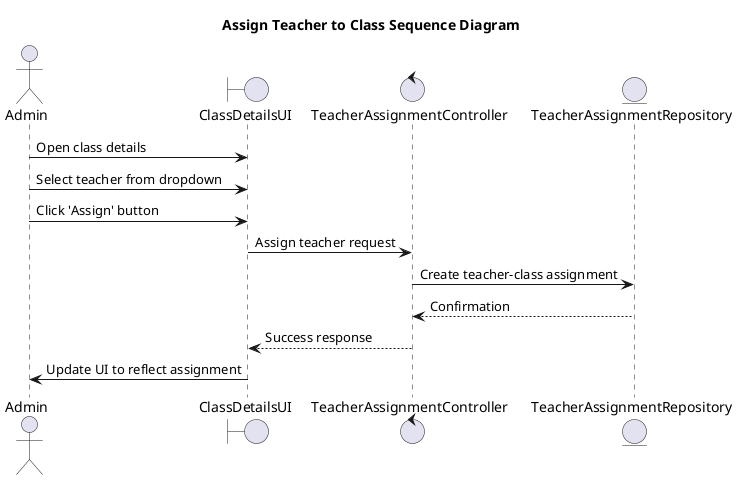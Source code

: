 @startuml AssignTeacher
title Assign Teacher to Class Sequence Diagram

actor Admin
boundary ClassDetailsUI
control TeacherAssignmentController
entity TeacherAssignmentRepository

Admin -> ClassDetailsUI : Open class details
Admin -> ClassDetailsUI : Select teacher from dropdown
Admin -> ClassDetailsUI : Click 'Assign' button
ClassDetailsUI -> TeacherAssignmentController : Assign teacher request
TeacherAssignmentController -> TeacherAssignmentRepository : Create teacher-class assignment
TeacherAssignmentRepository --> TeacherAssignmentController : Confirmation
TeacherAssignmentController --> ClassDetailsUI : Success response
ClassDetailsUI -> Admin : Update UI to reflect assignment

@enduml

